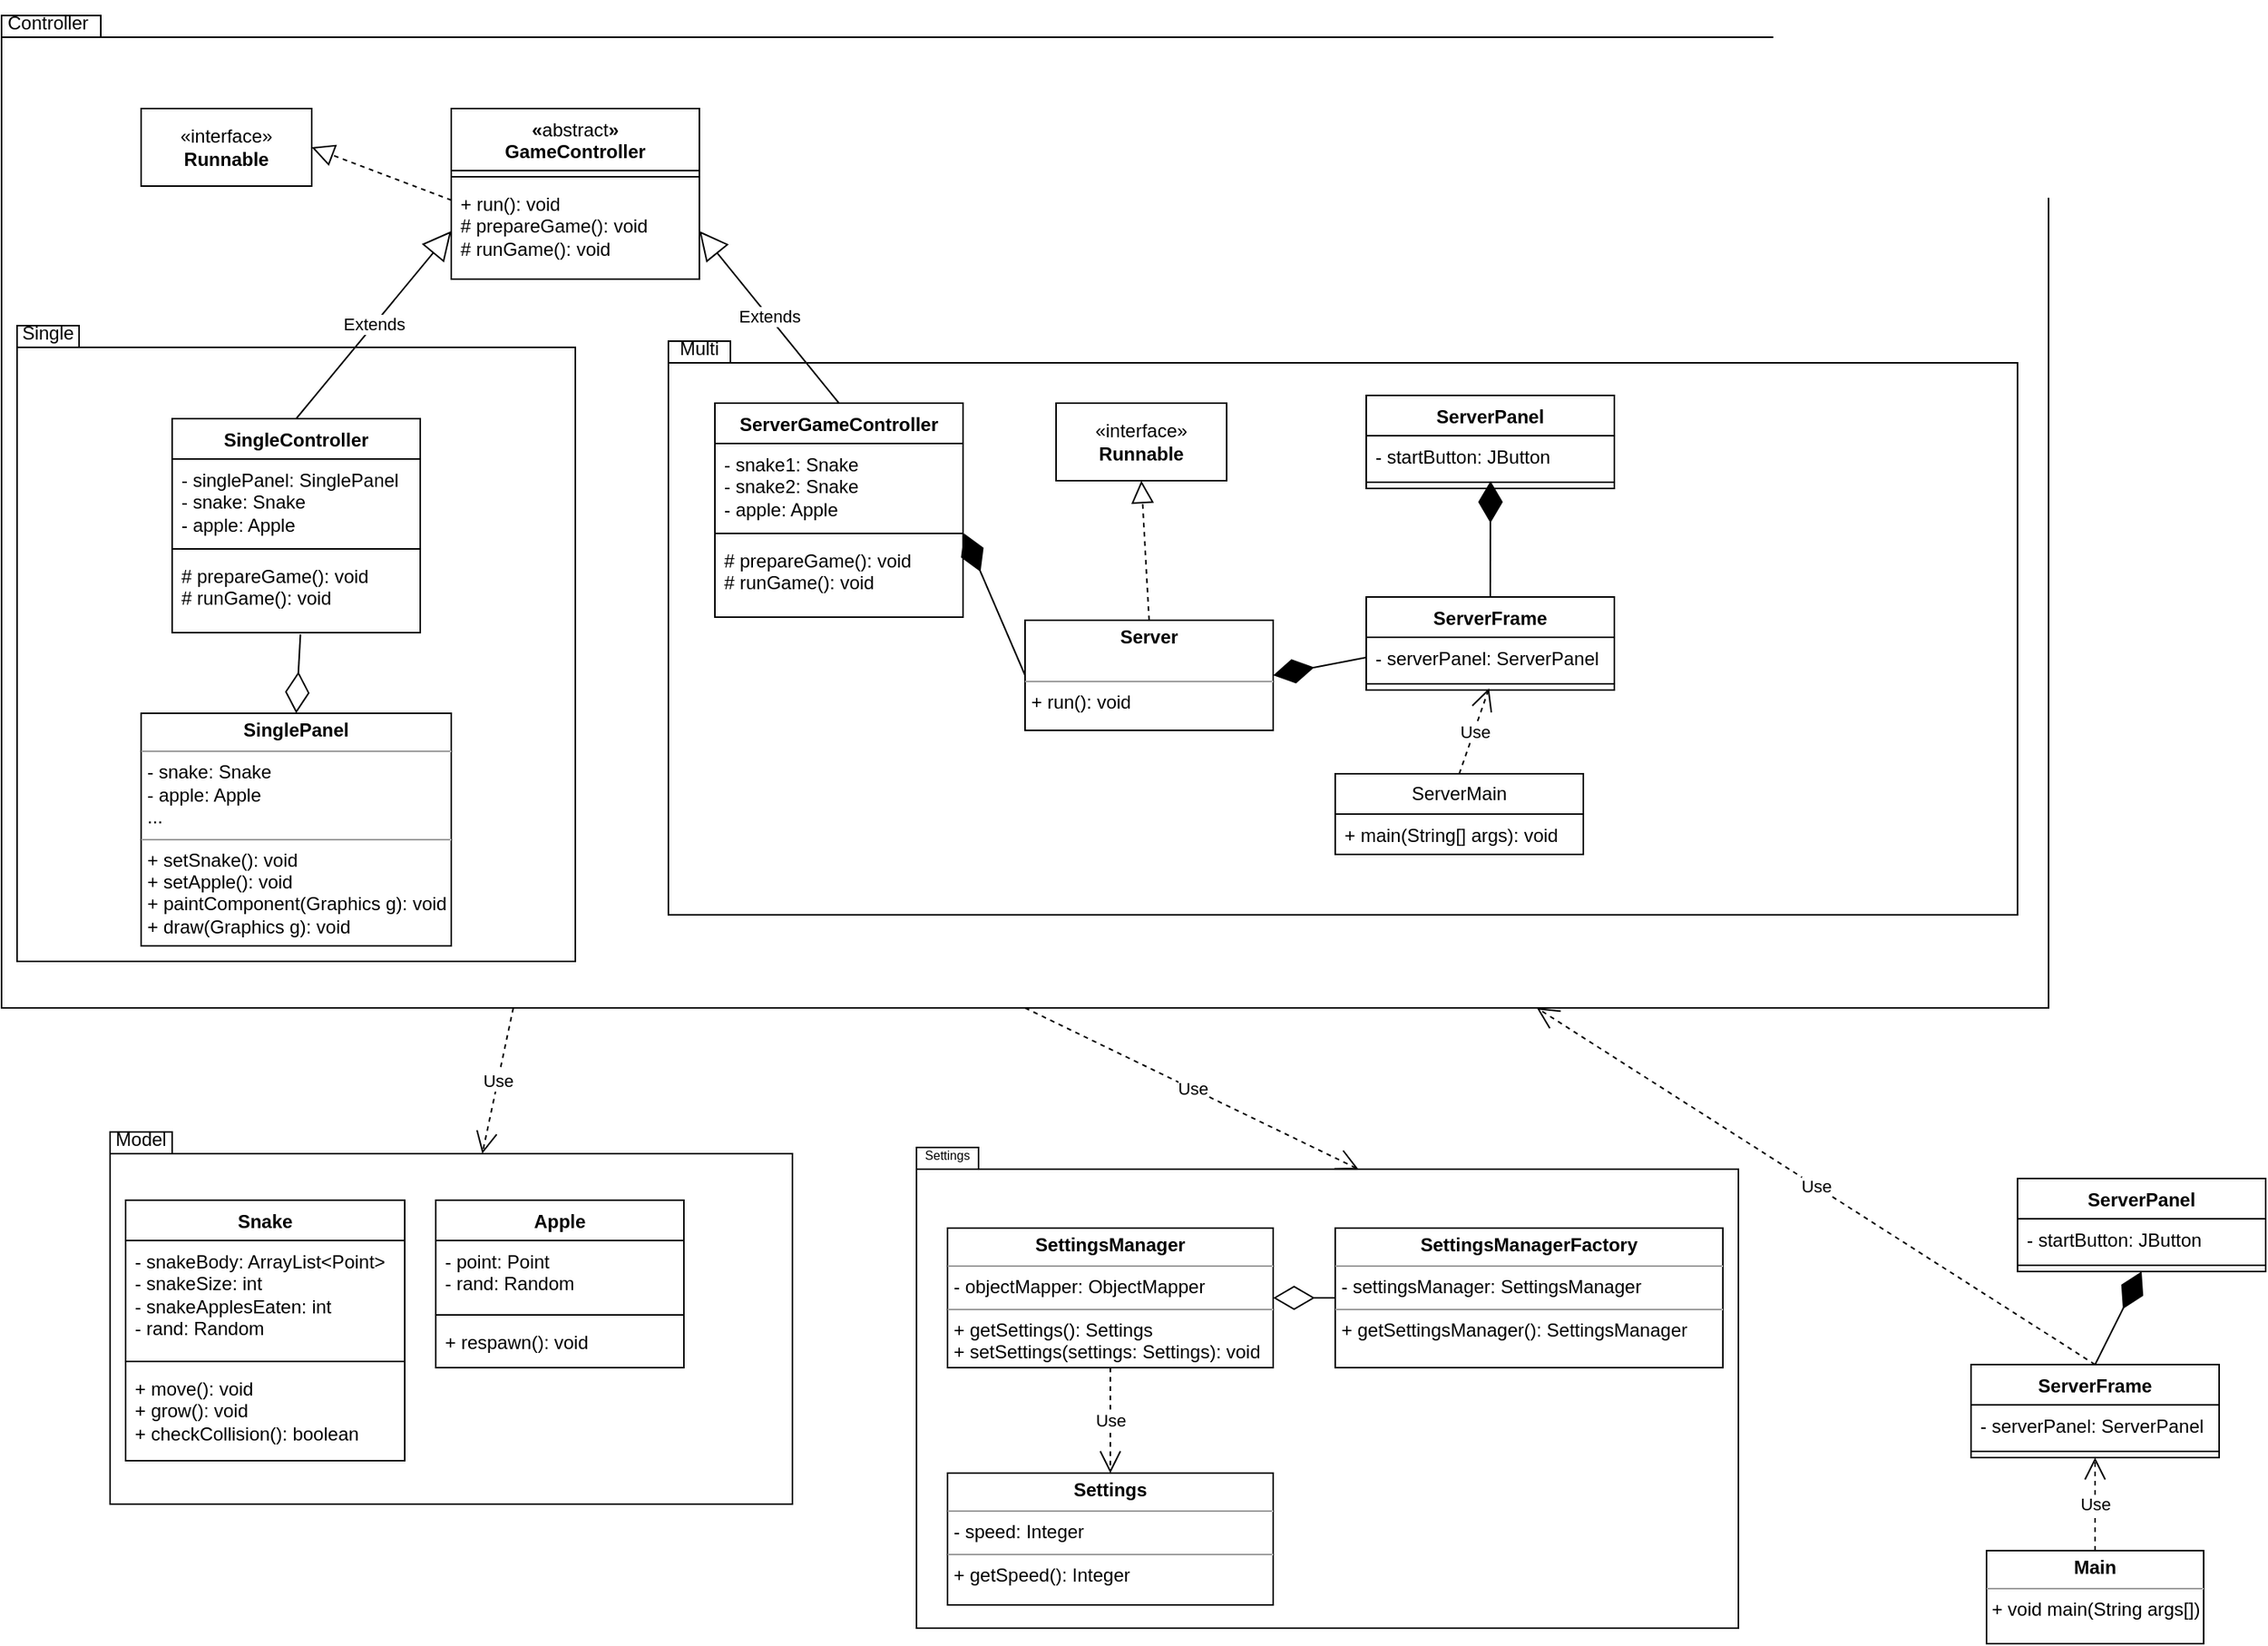 <mxfile version="22.1.0" type="github">
  <diagram name="Page-1" id="b5b7bab2-c9e2-2cf4-8b2a-24fd1a2a6d21">
    <mxGraphModel dx="1283" dy="780" grid="1" gridSize="10" guides="1" tooltips="1" connect="1" arrows="1" fold="1" page="1" pageScale="1" pageWidth="1169" pageHeight="1654" background="none" math="0" shadow="0">
      <root>
        <mxCell id="0" />
        <mxCell id="1" parent="0" />
        <mxCell id="DqsnSHX5tBH2atUSeg8s-6" value="&lt;p style=&quot;margin:0px;margin-top:4px;text-align:center;&quot;&gt;&lt;b&gt;Main&lt;/b&gt;&lt;/p&gt;&lt;hr size=&quot;1&quot;&gt;&lt;div style=&quot;height:2px;&quot;&gt;&amp;nbsp;+ void main(String args[])&lt;/div&gt;" style="verticalAlign=top;align=left;overflow=fill;fontSize=12;fontFamily=Helvetica;html=1;whiteSpace=wrap;" vertex="1" parent="1">
          <mxGeometry x="1300" y="1010" width="140" height="60" as="geometry" />
        </mxCell>
        <mxCell id="DqsnSHX5tBH2atUSeg8s-8" value="" style="shape=folder;fontStyle=1;spacingTop=10;tabWidth=40;tabHeight=14;tabPosition=left;html=1;whiteSpace=wrap;" vertex="1" parent="1">
          <mxGeometry x="20" y="20" width="1320" height="640" as="geometry" />
        </mxCell>
        <mxCell id="DqsnSHX5tBH2atUSeg8s-13" value="Controller" style="text;html=1;strokeColor=none;fillColor=none;align=center;verticalAlign=middle;whiteSpace=wrap;rounded=0;" vertex="1" parent="1">
          <mxGeometry x="20" y="10" width="60" height="30" as="geometry" />
        </mxCell>
        <mxCell id="DqsnSHX5tBH2atUSeg8s-14" value="«&lt;span style=&quot;font-weight: normal;&quot;&gt;abstract&lt;/span&gt;»&lt;br&gt;GameController" style="swimlane;fontStyle=1;align=center;verticalAlign=top;childLayout=stackLayout;horizontal=1;startSize=40;horizontalStack=0;resizeParent=1;resizeParentMax=0;resizeLast=0;collapsible=1;marginBottom=0;whiteSpace=wrap;html=1;" vertex="1" parent="1">
          <mxGeometry x="310" y="80" width="160" height="110" as="geometry" />
        </mxCell>
        <mxCell id="DqsnSHX5tBH2atUSeg8s-16" value="" style="line;strokeWidth=1;fillColor=none;align=left;verticalAlign=middle;spacingTop=-1;spacingLeft=3;spacingRight=3;rotatable=0;labelPosition=right;points=[];portConstraint=eastwest;strokeColor=inherit;" vertex="1" parent="DqsnSHX5tBH2atUSeg8s-14">
          <mxGeometry y="40" width="160" height="8" as="geometry" />
        </mxCell>
        <mxCell id="DqsnSHX5tBH2atUSeg8s-17" value="+ run(): void&lt;br&gt;# prepareGame(): void&lt;br&gt;# runGame(): void" style="text;strokeColor=none;fillColor=none;align=left;verticalAlign=top;spacingLeft=4;spacingRight=4;overflow=hidden;rotatable=0;points=[[0,0.5],[1,0.5]];portConstraint=eastwest;whiteSpace=wrap;html=1;" vertex="1" parent="DqsnSHX5tBH2atUSeg8s-14">
          <mxGeometry y="48" width="160" height="62" as="geometry" />
        </mxCell>
        <mxCell id="DqsnSHX5tBH2atUSeg8s-20" value="«interface»&lt;br&gt;&lt;b&gt;Runnable&lt;/b&gt;" style="html=1;whiteSpace=wrap;" vertex="1" parent="1">
          <mxGeometry x="110" y="80" width="110" height="50" as="geometry" />
        </mxCell>
        <mxCell id="DqsnSHX5tBH2atUSeg8s-21" value="" style="endArrow=block;dashed=1;endFill=0;endSize=12;html=1;rounded=0;exitX=0.001;exitY=0.179;exitDx=0;exitDy=0;entryX=1;entryY=0.5;entryDx=0;entryDy=0;exitPerimeter=0;" edge="1" parent="1" source="DqsnSHX5tBH2atUSeg8s-17" target="DqsnSHX5tBH2atUSeg8s-20">
          <mxGeometry width="160" relative="1" as="geometry">
            <mxPoint x="430" y="70" as="sourcePoint" />
            <mxPoint x="180" y="120" as="targetPoint" />
          </mxGeometry>
        </mxCell>
        <mxCell id="DqsnSHX5tBH2atUSeg8s-27" value="" style="shape=folder;fontStyle=1;spacingTop=10;tabWidth=40;tabHeight=14;tabPosition=left;html=1;whiteSpace=wrap;" vertex="1" parent="1">
          <mxGeometry x="30" y="220" width="360" height="410" as="geometry" />
        </mxCell>
        <mxCell id="DqsnSHX5tBH2atUSeg8s-28" value="" style="shape=folder;fontStyle=1;spacingTop=10;tabWidth=40;tabHeight=14;tabPosition=left;html=1;whiteSpace=wrap;" vertex="1" parent="1">
          <mxGeometry x="450" y="230" width="870" height="370" as="geometry" />
        </mxCell>
        <mxCell id="DqsnSHX5tBH2atUSeg8s-23" value="ServerGameController" style="swimlane;fontStyle=1;align=center;verticalAlign=top;childLayout=stackLayout;horizontal=1;startSize=26;horizontalStack=0;resizeParent=1;resizeParentMax=0;resizeLast=0;collapsible=1;marginBottom=0;whiteSpace=wrap;html=1;" vertex="1" parent="1">
          <mxGeometry x="480" y="270" width="160" height="138" as="geometry" />
        </mxCell>
        <mxCell id="DqsnSHX5tBH2atUSeg8s-24" value="- snake1: Snake&lt;br&gt;- snake2: Snake&lt;br&gt;- apple: Apple" style="text;strokeColor=none;fillColor=none;align=left;verticalAlign=top;spacingLeft=4;spacingRight=4;overflow=hidden;rotatable=0;points=[[0,0.5],[1,0.5]];portConstraint=eastwest;whiteSpace=wrap;html=1;" vertex="1" parent="DqsnSHX5tBH2atUSeg8s-23">
          <mxGeometry y="26" width="160" height="54" as="geometry" />
        </mxCell>
        <mxCell id="DqsnSHX5tBH2atUSeg8s-25" value="" style="line;strokeWidth=1;fillColor=none;align=left;verticalAlign=middle;spacingTop=-1;spacingLeft=3;spacingRight=3;rotatable=0;labelPosition=right;points=[];portConstraint=eastwest;strokeColor=inherit;" vertex="1" parent="DqsnSHX5tBH2atUSeg8s-23">
          <mxGeometry y="80" width="160" height="8" as="geometry" />
        </mxCell>
        <mxCell id="DqsnSHX5tBH2atUSeg8s-26" value="# prepareGame(): void&lt;br style=&quot;border-color: var(--border-color);&quot;&gt;# runGame(): void" style="text;strokeColor=none;fillColor=none;align=left;verticalAlign=top;spacingLeft=4;spacingRight=4;overflow=hidden;rotatable=0;points=[[0,0.5],[1,0.5]];portConstraint=eastwest;whiteSpace=wrap;html=1;" vertex="1" parent="DqsnSHX5tBH2atUSeg8s-23">
          <mxGeometry y="88" width="160" height="50" as="geometry" />
        </mxCell>
        <mxCell id="DqsnSHX5tBH2atUSeg8s-30" value="Extends" style="endArrow=block;endSize=16;endFill=0;html=1;rounded=0;exitX=0.5;exitY=0;exitDx=0;exitDy=0;entryX=1;entryY=0.5;entryDx=0;entryDy=0;" edge="1" parent="1" source="DqsnSHX5tBH2atUSeg8s-23" target="DqsnSHX5tBH2atUSeg8s-17">
          <mxGeometry width="160" relative="1" as="geometry">
            <mxPoint x="450" y="310" as="sourcePoint" />
            <mxPoint x="610" y="310" as="targetPoint" />
          </mxGeometry>
        </mxCell>
        <mxCell id="DqsnSHX5tBH2atUSeg8s-31" value="SingleController" style="swimlane;fontStyle=1;align=center;verticalAlign=top;childLayout=stackLayout;horizontal=1;startSize=26;horizontalStack=0;resizeParent=1;resizeParentMax=0;resizeLast=0;collapsible=1;marginBottom=0;whiteSpace=wrap;html=1;" vertex="1" parent="1">
          <mxGeometry x="130" y="280" width="160" height="138" as="geometry" />
        </mxCell>
        <mxCell id="DqsnSHX5tBH2atUSeg8s-32" value="- singlePanel: SinglePanel&lt;br&gt;- snake: Snake&lt;br&gt;- apple: Apple" style="text;strokeColor=none;fillColor=none;align=left;verticalAlign=top;spacingLeft=4;spacingRight=4;overflow=hidden;rotatable=0;points=[[0,0.5],[1,0.5]];portConstraint=eastwest;whiteSpace=wrap;html=1;" vertex="1" parent="DqsnSHX5tBH2atUSeg8s-31">
          <mxGeometry y="26" width="160" height="54" as="geometry" />
        </mxCell>
        <mxCell id="DqsnSHX5tBH2atUSeg8s-33" value="" style="line;strokeWidth=1;fillColor=none;align=left;verticalAlign=middle;spacingTop=-1;spacingLeft=3;spacingRight=3;rotatable=0;labelPosition=right;points=[];portConstraint=eastwest;strokeColor=inherit;" vertex="1" parent="DqsnSHX5tBH2atUSeg8s-31">
          <mxGeometry y="80" width="160" height="8" as="geometry" />
        </mxCell>
        <mxCell id="DqsnSHX5tBH2atUSeg8s-34" value="# prepareGame(): void&lt;br&gt;# runGame(): void" style="text;strokeColor=none;fillColor=none;align=left;verticalAlign=top;spacingLeft=4;spacingRight=4;overflow=hidden;rotatable=0;points=[[0,0.5],[1,0.5]];portConstraint=eastwest;whiteSpace=wrap;html=1;" vertex="1" parent="DqsnSHX5tBH2atUSeg8s-31">
          <mxGeometry y="88" width="160" height="50" as="geometry" />
        </mxCell>
        <mxCell id="DqsnSHX5tBH2atUSeg8s-35" value="&lt;p style=&quot;margin:0px;margin-top:4px;text-align:center;&quot;&gt;&lt;b&gt;SinglePanel&lt;/b&gt;&lt;/p&gt;&lt;hr size=&quot;1&quot;&gt;&lt;p style=&quot;margin:0px;margin-left:4px;&quot;&gt;- snake: Snake&lt;/p&gt;&lt;p style=&quot;margin:0px;margin-left:4px;&quot;&gt;- apple: Apple&lt;/p&gt;&lt;p style=&quot;margin:0px;margin-left:4px;&quot;&gt;...&lt;/p&gt;&lt;hr size=&quot;1&quot;&gt;&lt;p style=&quot;margin:0px;margin-left:4px;&quot;&gt;+ setSnake(): void&lt;/p&gt;&lt;p style=&quot;margin:0px;margin-left:4px;&quot;&gt;+ setApple(): void&lt;/p&gt;&lt;p style=&quot;margin:0px;margin-left:4px;&quot;&gt;+ paintComponent(Graphics g): void&lt;/p&gt;&lt;p style=&quot;margin:0px;margin-left:4px;&quot;&gt;+ draw(Graphics g): void&lt;/p&gt;" style="verticalAlign=top;align=left;overflow=fill;fontSize=12;fontFamily=Helvetica;html=1;whiteSpace=wrap;" vertex="1" parent="1">
          <mxGeometry x="110" y="470" width="200" height="150" as="geometry" />
        </mxCell>
        <mxCell id="DqsnSHX5tBH2atUSeg8s-36" value="Extends" style="endArrow=block;endSize=16;endFill=0;html=1;rounded=0;exitX=0.5;exitY=0;exitDx=0;exitDy=0;entryX=0;entryY=0.5;entryDx=0;entryDy=0;" edge="1" parent="1" source="DqsnSHX5tBH2atUSeg8s-31" target="DqsnSHX5tBH2atUSeg8s-17">
          <mxGeometry width="160" relative="1" as="geometry">
            <mxPoint x="830" y="280" as="sourcePoint" />
            <mxPoint x="480" y="176" as="targetPoint" />
          </mxGeometry>
        </mxCell>
        <mxCell id="DqsnSHX5tBH2atUSeg8s-37" value="Single" style="text;html=1;strokeColor=none;fillColor=none;align=center;verticalAlign=middle;whiteSpace=wrap;rounded=0;" vertex="1" parent="1">
          <mxGeometry x="20" y="210" width="60" height="30" as="geometry" />
        </mxCell>
        <mxCell id="DqsnSHX5tBH2atUSeg8s-42" value="" style="endArrow=diamondThin;endFill=0;endSize=24;html=1;rounded=0;entryX=0.5;entryY=0;entryDx=0;entryDy=0;exitX=0.517;exitY=1.023;exitDx=0;exitDy=0;exitPerimeter=0;" edge="1" parent="1" source="DqsnSHX5tBH2atUSeg8s-34" target="DqsnSHX5tBH2atUSeg8s-35">
          <mxGeometry width="160" relative="1" as="geometry">
            <mxPoint x="260" y="370" as="sourcePoint" />
            <mxPoint x="420" y="370" as="targetPoint" />
          </mxGeometry>
        </mxCell>
        <mxCell id="DqsnSHX5tBH2atUSeg8s-44" value="Multi" style="text;html=1;strokeColor=none;fillColor=none;align=center;verticalAlign=middle;whiteSpace=wrap;rounded=0;" vertex="1" parent="1">
          <mxGeometry x="440" y="220" width="60" height="30" as="geometry" />
        </mxCell>
        <mxCell id="DqsnSHX5tBH2atUSeg8s-45" value="ServerMain" style="swimlane;fontStyle=0;childLayout=stackLayout;horizontal=1;startSize=26;fillColor=none;horizontalStack=0;resizeParent=1;resizeParentMax=0;resizeLast=0;collapsible=1;marginBottom=0;whiteSpace=wrap;html=1;" vertex="1" parent="1">
          <mxGeometry x="880" y="509" width="160" height="52" as="geometry" />
        </mxCell>
        <mxCell id="DqsnSHX5tBH2atUSeg8s-46" value="+ main(String[] args): void" style="text;strokeColor=none;fillColor=none;align=left;verticalAlign=top;spacingLeft=4;spacingRight=4;overflow=hidden;rotatable=0;points=[[0,0.5],[1,0.5]];portConstraint=eastwest;whiteSpace=wrap;html=1;" vertex="1" parent="DqsnSHX5tBH2atUSeg8s-45">
          <mxGeometry y="26" width="160" height="26" as="geometry" />
        </mxCell>
        <mxCell id="DqsnSHX5tBH2atUSeg8s-52" value="ServerFrame" style="swimlane;fontStyle=1;align=center;verticalAlign=top;childLayout=stackLayout;horizontal=1;startSize=26;horizontalStack=0;resizeParent=1;resizeParentMax=0;resizeLast=0;collapsible=1;marginBottom=0;whiteSpace=wrap;html=1;" vertex="1" parent="1">
          <mxGeometry x="900" y="395" width="160" height="60" as="geometry" />
        </mxCell>
        <mxCell id="DqsnSHX5tBH2atUSeg8s-53" value="- serverPanel: ServerPanel" style="text;strokeColor=none;fillColor=none;align=left;verticalAlign=top;spacingLeft=4;spacingRight=4;overflow=hidden;rotatable=0;points=[[0,0.5],[1,0.5]];portConstraint=eastwest;whiteSpace=wrap;html=1;" vertex="1" parent="DqsnSHX5tBH2atUSeg8s-52">
          <mxGeometry y="26" width="160" height="26" as="geometry" />
        </mxCell>
        <mxCell id="DqsnSHX5tBH2atUSeg8s-54" value="" style="line;strokeWidth=1;fillColor=none;align=left;verticalAlign=middle;spacingTop=-1;spacingLeft=3;spacingRight=3;rotatable=0;labelPosition=right;points=[];portConstraint=eastwest;strokeColor=inherit;" vertex="1" parent="DqsnSHX5tBH2atUSeg8s-52">
          <mxGeometry y="52" width="160" height="8" as="geometry" />
        </mxCell>
        <mxCell id="DqsnSHX5tBH2atUSeg8s-56" value="Use" style="endArrow=open;endSize=12;dashed=1;html=1;rounded=0;exitX=0.5;exitY=0;exitDx=0;exitDy=0;entryX=0.495;entryY=0.864;entryDx=0;entryDy=0;entryPerimeter=0;" edge="1" parent="1" source="DqsnSHX5tBH2atUSeg8s-45" target="DqsnSHX5tBH2atUSeg8s-54">
          <mxGeometry width="160" relative="1" as="geometry">
            <mxPoint x="840" y="440" as="sourcePoint" />
            <mxPoint x="1000" y="440" as="targetPoint" />
          </mxGeometry>
        </mxCell>
        <mxCell id="DqsnSHX5tBH2atUSeg8s-57" value="ServerPanel" style="swimlane;fontStyle=1;align=center;verticalAlign=top;childLayout=stackLayout;horizontal=1;startSize=26;horizontalStack=0;resizeParent=1;resizeParentMax=0;resizeLast=0;collapsible=1;marginBottom=0;whiteSpace=wrap;html=1;" vertex="1" parent="1">
          <mxGeometry x="900" y="265" width="160" height="60" as="geometry" />
        </mxCell>
        <mxCell id="DqsnSHX5tBH2atUSeg8s-58" value="- startButton: JButton" style="text;strokeColor=none;fillColor=none;align=left;verticalAlign=top;spacingLeft=4;spacingRight=4;overflow=hidden;rotatable=0;points=[[0,0.5],[1,0.5]];portConstraint=eastwest;whiteSpace=wrap;html=1;" vertex="1" parent="DqsnSHX5tBH2atUSeg8s-57">
          <mxGeometry y="26" width="160" height="26" as="geometry" />
        </mxCell>
        <mxCell id="DqsnSHX5tBH2atUSeg8s-59" value="" style="line;strokeWidth=1;fillColor=none;align=left;verticalAlign=middle;spacingTop=-1;spacingLeft=3;spacingRight=3;rotatable=0;labelPosition=right;points=[];portConstraint=eastwest;strokeColor=inherit;" vertex="1" parent="DqsnSHX5tBH2atUSeg8s-57">
          <mxGeometry y="52" width="160" height="8" as="geometry" />
        </mxCell>
        <mxCell id="DqsnSHX5tBH2atUSeg8s-60" value="" style="endArrow=diamondThin;endFill=1;endSize=24;html=1;rounded=0;exitX=0.5;exitY=0;exitDx=0;exitDy=0;entryX=0.501;entryY=0.409;entryDx=0;entryDy=0;entryPerimeter=0;" edge="1" parent="1" source="DqsnSHX5tBH2atUSeg8s-52" target="DqsnSHX5tBH2atUSeg8s-59">
          <mxGeometry width="160" relative="1" as="geometry">
            <mxPoint x="840" y="520" as="sourcePoint" />
            <mxPoint x="1000" y="520" as="targetPoint" />
          </mxGeometry>
        </mxCell>
        <mxCell id="DqsnSHX5tBH2atUSeg8s-61" value="&lt;p style=&quot;margin:0px;margin-top:4px;text-align:center;&quot;&gt;&lt;b&gt;Server&lt;/b&gt;&lt;/p&gt;&lt;p style=&quot;margin:0px;margin-left:4px;&quot;&gt;&lt;br&gt;&lt;/p&gt;&lt;hr size=&quot;1&quot;&gt;&lt;p style=&quot;margin:0px;margin-left:4px;&quot;&gt;+ run(): void&lt;/p&gt;" style="verticalAlign=top;align=left;overflow=fill;fontSize=12;fontFamily=Helvetica;html=1;whiteSpace=wrap;" vertex="1" parent="1">
          <mxGeometry x="680" y="410" width="160" height="71" as="geometry" />
        </mxCell>
        <mxCell id="DqsnSHX5tBH2atUSeg8s-62" value="«interface»&lt;br&gt;&lt;b&gt;Runnable&lt;/b&gt;" style="html=1;whiteSpace=wrap;" vertex="1" parent="1">
          <mxGeometry x="700" y="270" width="110" height="50" as="geometry" />
        </mxCell>
        <mxCell id="DqsnSHX5tBH2atUSeg8s-63" value="" style="endArrow=block;dashed=1;endFill=0;endSize=12;html=1;rounded=0;entryX=0.5;entryY=1;entryDx=0;entryDy=0;exitX=0.5;exitY=0;exitDx=0;exitDy=0;" edge="1" parent="1" source="DqsnSHX5tBH2atUSeg8s-61" target="DqsnSHX5tBH2atUSeg8s-62">
          <mxGeometry width="160" relative="1" as="geometry">
            <mxPoint x="320" y="149" as="sourcePoint" />
            <mxPoint x="230" y="115" as="targetPoint" />
          </mxGeometry>
        </mxCell>
        <mxCell id="DqsnSHX5tBH2atUSeg8s-64" value="" style="endArrow=diamondThin;endFill=1;endSize=24;html=1;rounded=0;exitX=0;exitY=0.5;exitDx=0;exitDy=0;entryX=1;entryY=0.5;entryDx=0;entryDy=0;" edge="1" parent="1" source="DqsnSHX5tBH2atUSeg8s-53" target="DqsnSHX5tBH2atUSeg8s-61">
          <mxGeometry width="160" relative="1" as="geometry">
            <mxPoint x="1170" y="405" as="sourcePoint" />
            <mxPoint x="1170" y="335" as="targetPoint" />
          </mxGeometry>
        </mxCell>
        <mxCell id="DqsnSHX5tBH2atUSeg8s-65" value="" style="endArrow=diamondThin;endFill=1;endSize=24;html=1;rounded=0;exitX=0;exitY=0.5;exitDx=0;exitDy=0;entryX=1.004;entryY=0.5;entryDx=0;entryDy=0;entryPerimeter=0;" edge="1" parent="1" source="DqsnSHX5tBH2atUSeg8s-61" target="DqsnSHX5tBH2atUSeg8s-25">
          <mxGeometry width="160" relative="1" as="geometry">
            <mxPoint x="1090" y="444" as="sourcePoint" />
            <mxPoint x="1030" y="426" as="targetPoint" />
          </mxGeometry>
        </mxCell>
        <mxCell id="DqsnSHX5tBH2atUSeg8s-66" value="" style="shape=folder;fontStyle=1;spacingTop=10;tabWidth=40;tabHeight=14;tabPosition=left;html=1;whiteSpace=wrap;" vertex="1" parent="1">
          <mxGeometry x="90" y="740" width="440" height="240" as="geometry" />
        </mxCell>
        <mxCell id="DqsnSHX5tBH2atUSeg8s-67" value="Use" style="endArrow=open;endSize=12;dashed=1;html=1;rounded=0;exitX=0.25;exitY=1;exitDx=0;exitDy=0;exitPerimeter=0;entryX=0;entryY=0;entryDx=240;entryDy=14;entryPerimeter=0;" edge="1" parent="1" source="DqsnSHX5tBH2atUSeg8s-8" target="DqsnSHX5tBH2atUSeg8s-66">
          <mxGeometry width="160" relative="1" as="geometry">
            <mxPoint x="350" y="800" as="sourcePoint" />
            <mxPoint x="510" y="800" as="targetPoint" />
          </mxGeometry>
        </mxCell>
        <mxCell id="DqsnSHX5tBH2atUSeg8s-68" value="Snake" style="swimlane;fontStyle=1;align=center;verticalAlign=top;childLayout=stackLayout;horizontal=1;startSize=26;horizontalStack=0;resizeParent=1;resizeParentMax=0;resizeLast=0;collapsible=1;marginBottom=0;whiteSpace=wrap;html=1;" vertex="1" parent="1">
          <mxGeometry x="100" y="784" width="180" height="168" as="geometry" />
        </mxCell>
        <mxCell id="DqsnSHX5tBH2atUSeg8s-69" value="- snakeBody: ArrayList&amp;lt;Point&amp;gt;&lt;br&gt;- snakeSize: int&lt;br&gt;- snakeApplesEaten: int&lt;br&gt;- rand: Random" style="text;strokeColor=none;fillColor=none;align=left;verticalAlign=top;spacingLeft=4;spacingRight=4;overflow=hidden;rotatable=0;points=[[0,0.5],[1,0.5]];portConstraint=eastwest;whiteSpace=wrap;html=1;" vertex="1" parent="DqsnSHX5tBH2atUSeg8s-68">
          <mxGeometry y="26" width="180" height="74" as="geometry" />
        </mxCell>
        <mxCell id="DqsnSHX5tBH2atUSeg8s-70" value="" style="line;strokeWidth=1;fillColor=none;align=left;verticalAlign=middle;spacingTop=-1;spacingLeft=3;spacingRight=3;rotatable=0;labelPosition=right;points=[];portConstraint=eastwest;strokeColor=inherit;" vertex="1" parent="DqsnSHX5tBH2atUSeg8s-68">
          <mxGeometry y="100" width="180" height="8" as="geometry" />
        </mxCell>
        <mxCell id="DqsnSHX5tBH2atUSeg8s-71" value="+ move(): void&lt;br&gt;+ grow(): void&lt;br&gt;+ checkCollision(): boolean" style="text;strokeColor=none;fillColor=none;align=left;verticalAlign=top;spacingLeft=4;spacingRight=4;overflow=hidden;rotatable=0;points=[[0,0.5],[1,0.5]];portConstraint=eastwest;whiteSpace=wrap;html=1;" vertex="1" parent="DqsnSHX5tBH2atUSeg8s-68">
          <mxGeometry y="108" width="180" height="60" as="geometry" />
        </mxCell>
        <mxCell id="DqsnSHX5tBH2atUSeg8s-72" value="Apple" style="swimlane;fontStyle=1;align=center;verticalAlign=top;childLayout=stackLayout;horizontal=1;startSize=26;horizontalStack=0;resizeParent=1;resizeParentMax=0;resizeLast=0;collapsible=1;marginBottom=0;whiteSpace=wrap;html=1;" vertex="1" parent="1">
          <mxGeometry x="300" y="784" width="160" height="108" as="geometry" />
        </mxCell>
        <mxCell id="DqsnSHX5tBH2atUSeg8s-73" value="- point: Point&lt;br&gt;- rand: Random" style="text;strokeColor=none;fillColor=none;align=left;verticalAlign=top;spacingLeft=4;spacingRight=4;overflow=hidden;rotatable=0;points=[[0,0.5],[1,0.5]];portConstraint=eastwest;whiteSpace=wrap;html=1;" vertex="1" parent="DqsnSHX5tBH2atUSeg8s-72">
          <mxGeometry y="26" width="160" height="44" as="geometry" />
        </mxCell>
        <mxCell id="DqsnSHX5tBH2atUSeg8s-74" value="" style="line;strokeWidth=1;fillColor=none;align=left;verticalAlign=middle;spacingTop=-1;spacingLeft=3;spacingRight=3;rotatable=0;labelPosition=right;points=[];portConstraint=eastwest;strokeColor=inherit;" vertex="1" parent="DqsnSHX5tBH2atUSeg8s-72">
          <mxGeometry y="70" width="160" height="8" as="geometry" />
        </mxCell>
        <mxCell id="DqsnSHX5tBH2atUSeg8s-75" value="+ respawn(): void" style="text;strokeColor=none;fillColor=none;align=left;verticalAlign=top;spacingLeft=4;spacingRight=4;overflow=hidden;rotatable=0;points=[[0,0.5],[1,0.5]];portConstraint=eastwest;whiteSpace=wrap;html=1;" vertex="1" parent="DqsnSHX5tBH2atUSeg8s-72">
          <mxGeometry y="78" width="160" height="30" as="geometry" />
        </mxCell>
        <mxCell id="DqsnSHX5tBH2atUSeg8s-76" value="Model" style="text;html=1;strokeColor=none;fillColor=none;align=center;verticalAlign=middle;whiteSpace=wrap;rounded=0;" vertex="1" parent="1">
          <mxGeometry x="80" y="730" width="60" height="30" as="geometry" />
        </mxCell>
        <mxCell id="DqsnSHX5tBH2atUSeg8s-77" value="" style="shape=folder;fontStyle=1;spacingTop=10;tabWidth=40;tabHeight=14;tabPosition=left;html=1;whiteSpace=wrap;" vertex="1" parent="1">
          <mxGeometry x="610" y="750" width="530" height="310" as="geometry" />
        </mxCell>
        <mxCell id="DqsnSHX5tBH2atUSeg8s-78" value="Settings" style="text;html=1;strokeColor=none;fillColor=none;align=center;verticalAlign=middle;whiteSpace=wrap;rounded=0;fontSize=8;" vertex="1" parent="1">
          <mxGeometry x="600" y="740" width="60" height="30" as="geometry" />
        </mxCell>
        <mxCell id="DqsnSHX5tBH2atUSeg8s-79" value="&lt;p style=&quot;margin:0px;margin-top:4px;text-align:center;&quot;&gt;&lt;b&gt;SettingsManager&lt;/b&gt;&lt;/p&gt;&lt;hr size=&quot;1&quot;&gt;&lt;p style=&quot;margin:0px;margin-left:4px;&quot;&gt;- objectMapper: ObjectMapper&lt;/p&gt;&lt;hr size=&quot;1&quot;&gt;&lt;p style=&quot;margin:0px;margin-left:4px;&quot;&gt;+ getSettings(): Settings&lt;/p&gt;&lt;p style=&quot;margin:0px;margin-left:4px;&quot;&gt;+ setSettings(settings: Settings): void&lt;/p&gt;" style="verticalAlign=top;align=left;overflow=fill;fontSize=12;fontFamily=Helvetica;html=1;whiteSpace=wrap;" vertex="1" parent="1">
          <mxGeometry x="630" y="802" width="210" height="90" as="geometry" />
        </mxCell>
        <mxCell id="DqsnSHX5tBH2atUSeg8s-80" value="&lt;p style=&quot;margin:0px;margin-top:4px;text-align:center;&quot;&gt;&lt;b&gt;SettingsManagerFactory&lt;/b&gt;&lt;/p&gt;&lt;hr size=&quot;1&quot;&gt;&lt;p style=&quot;margin:0px;margin-left:4px;&quot;&gt;- settingsManager: SettingsManager&lt;/p&gt;&lt;hr size=&quot;1&quot;&gt;&lt;p style=&quot;margin:0px;margin-left:4px;&quot;&gt;+ getSettingsManager(): SettingsManager&lt;/p&gt;&lt;p style=&quot;margin:0px;margin-left:4px;&quot;&gt;&lt;br&gt;&lt;/p&gt;" style="verticalAlign=top;align=left;overflow=fill;fontSize=12;fontFamily=Helvetica;html=1;whiteSpace=wrap;" vertex="1" parent="1">
          <mxGeometry x="880" y="802" width="250" height="90" as="geometry" />
        </mxCell>
        <mxCell id="DqsnSHX5tBH2atUSeg8s-82" value="" style="endArrow=diamondThin;endFill=0;endSize=24;html=1;rounded=0;exitX=0;exitY=0.5;exitDx=0;exitDy=0;entryX=1;entryY=0.5;entryDx=0;entryDy=0;" edge="1" parent="1" source="DqsnSHX5tBH2atUSeg8s-80" target="DqsnSHX5tBH2atUSeg8s-79">
          <mxGeometry width="160" relative="1" as="geometry">
            <mxPoint x="790" y="930" as="sourcePoint" />
            <mxPoint x="950" y="930" as="targetPoint" />
          </mxGeometry>
        </mxCell>
        <mxCell id="DqsnSHX5tBH2atUSeg8s-83" value="&lt;p style=&quot;margin:0px;margin-top:4px;text-align:center;&quot;&gt;&lt;b&gt;Settings&lt;/b&gt;&lt;/p&gt;&lt;hr size=&quot;1&quot;&gt;&lt;p style=&quot;margin:0px;margin-left:4px;&quot;&gt;- speed: Integer&lt;/p&gt;&lt;hr size=&quot;1&quot;&gt;&lt;p style=&quot;margin:0px;margin-left:4px;&quot;&gt;+ getSpeed(): Integer&lt;/p&gt;" style="verticalAlign=top;align=left;overflow=fill;fontSize=12;fontFamily=Helvetica;html=1;whiteSpace=wrap;" vertex="1" parent="1">
          <mxGeometry x="630" y="960" width="210" height="85" as="geometry" />
        </mxCell>
        <mxCell id="DqsnSHX5tBH2atUSeg8s-84" value="Use" style="endArrow=open;endSize=12;dashed=1;html=1;rounded=0;entryX=0.5;entryY=0;entryDx=0;entryDy=0;exitX=0.5;exitY=1;exitDx=0;exitDy=0;" edge="1" parent="1" source="DqsnSHX5tBH2atUSeg8s-79" target="DqsnSHX5tBH2atUSeg8s-83">
          <mxGeometry width="160" relative="1" as="geometry">
            <mxPoint x="620" y="920" as="sourcePoint" />
            <mxPoint x="780" y="920" as="targetPoint" />
          </mxGeometry>
        </mxCell>
        <mxCell id="DqsnSHX5tBH2atUSeg8s-85" value="Use" style="endArrow=open;endSize=12;dashed=1;html=1;rounded=0;exitX=0.5;exitY=1;exitDx=0;exitDy=0;exitPerimeter=0;entryX=0;entryY=0;entryDx=285;entryDy=14;entryPerimeter=0;" edge="1" parent="1" source="DqsnSHX5tBH2atUSeg8s-8" target="DqsnSHX5tBH2atUSeg8s-77">
          <mxGeometry width="160" relative="1" as="geometry">
            <mxPoint x="360" y="670" as="sourcePoint" />
            <mxPoint x="340" y="764" as="targetPoint" />
          </mxGeometry>
        </mxCell>
        <mxCell id="DqsnSHX5tBH2atUSeg8s-86" value="ServerFrame" style="swimlane;fontStyle=1;align=center;verticalAlign=top;childLayout=stackLayout;horizontal=1;startSize=26;horizontalStack=0;resizeParent=1;resizeParentMax=0;resizeLast=0;collapsible=1;marginBottom=0;whiteSpace=wrap;html=1;" vertex="1" parent="1">
          <mxGeometry x="1290" y="890" width="160" height="60" as="geometry" />
        </mxCell>
        <mxCell id="DqsnSHX5tBH2atUSeg8s-87" value="- serverPanel: ServerPanel" style="text;strokeColor=none;fillColor=none;align=left;verticalAlign=top;spacingLeft=4;spacingRight=4;overflow=hidden;rotatable=0;points=[[0,0.5],[1,0.5]];portConstraint=eastwest;whiteSpace=wrap;html=1;" vertex="1" parent="DqsnSHX5tBH2atUSeg8s-86">
          <mxGeometry y="26" width="160" height="26" as="geometry" />
        </mxCell>
        <mxCell id="DqsnSHX5tBH2atUSeg8s-88" value="" style="line;strokeWidth=1;fillColor=none;align=left;verticalAlign=middle;spacingTop=-1;spacingLeft=3;spacingRight=3;rotatable=0;labelPosition=right;points=[];portConstraint=eastwest;strokeColor=inherit;" vertex="1" parent="DqsnSHX5tBH2atUSeg8s-86">
          <mxGeometry y="52" width="160" height="8" as="geometry" />
        </mxCell>
        <mxCell id="DqsnSHX5tBH2atUSeg8s-89" value="ServerPanel" style="swimlane;fontStyle=1;align=center;verticalAlign=top;childLayout=stackLayout;horizontal=1;startSize=26;horizontalStack=0;resizeParent=1;resizeParentMax=0;resizeLast=0;collapsible=1;marginBottom=0;whiteSpace=wrap;html=1;" vertex="1" parent="1">
          <mxGeometry x="1320" y="770" width="160" height="60" as="geometry" />
        </mxCell>
        <mxCell id="DqsnSHX5tBH2atUSeg8s-90" value="- startButton: JButton" style="text;strokeColor=none;fillColor=none;align=left;verticalAlign=top;spacingLeft=4;spacingRight=4;overflow=hidden;rotatable=0;points=[[0,0.5],[1,0.5]];portConstraint=eastwest;whiteSpace=wrap;html=1;" vertex="1" parent="DqsnSHX5tBH2atUSeg8s-89">
          <mxGeometry y="26" width="160" height="26" as="geometry" />
        </mxCell>
        <mxCell id="DqsnSHX5tBH2atUSeg8s-91" value="" style="line;strokeWidth=1;fillColor=none;align=left;verticalAlign=middle;spacingTop=-1;spacingLeft=3;spacingRight=3;rotatable=0;labelPosition=right;points=[];portConstraint=eastwest;strokeColor=inherit;" vertex="1" parent="DqsnSHX5tBH2atUSeg8s-89">
          <mxGeometry y="52" width="160" height="8" as="geometry" />
        </mxCell>
        <mxCell id="DqsnSHX5tBH2atUSeg8s-93" value="" style="endArrow=diamondThin;endFill=1;endSize=24;html=1;rounded=0;exitX=0.5;exitY=0;exitDx=0;exitDy=0;entryX=0.5;entryY=1;entryDx=0;entryDy=0;" edge="1" parent="1" source="DqsnSHX5tBH2atUSeg8s-86" target="DqsnSHX5tBH2atUSeg8s-89">
          <mxGeometry width="160" relative="1" as="geometry">
            <mxPoint x="990" y="405" as="sourcePoint" />
            <mxPoint x="990" y="330" as="targetPoint" />
          </mxGeometry>
        </mxCell>
        <mxCell id="DqsnSHX5tBH2atUSeg8s-94" value="Use" style="endArrow=open;endSize=12;dashed=1;html=1;rounded=0;exitX=0.5;exitY=0;exitDx=0;exitDy=0;entryX=0.5;entryY=1;entryDx=0;entryDy=0;" edge="1" parent="1" source="DqsnSHX5tBH2atUSeg8s-6" target="DqsnSHX5tBH2atUSeg8s-86">
          <mxGeometry width="160" relative="1" as="geometry">
            <mxPoint x="970" y="519" as="sourcePoint" />
            <mxPoint x="989" y="464" as="targetPoint" />
          </mxGeometry>
        </mxCell>
        <mxCell id="DqsnSHX5tBH2atUSeg8s-95" value="Use" style="endArrow=open;endSize=12;dashed=1;html=1;rounded=0;exitX=0.5;exitY=0;exitDx=0;exitDy=0;entryX=0.75;entryY=1;entryDx=0;entryDy=0;entryPerimeter=0;" edge="1" parent="1" source="DqsnSHX5tBH2atUSeg8s-86" target="DqsnSHX5tBH2atUSeg8s-8">
          <mxGeometry width="160" relative="1" as="geometry">
            <mxPoint x="690" y="670" as="sourcePoint" />
            <mxPoint x="905" y="774" as="targetPoint" />
          </mxGeometry>
        </mxCell>
      </root>
    </mxGraphModel>
  </diagram>
</mxfile>
